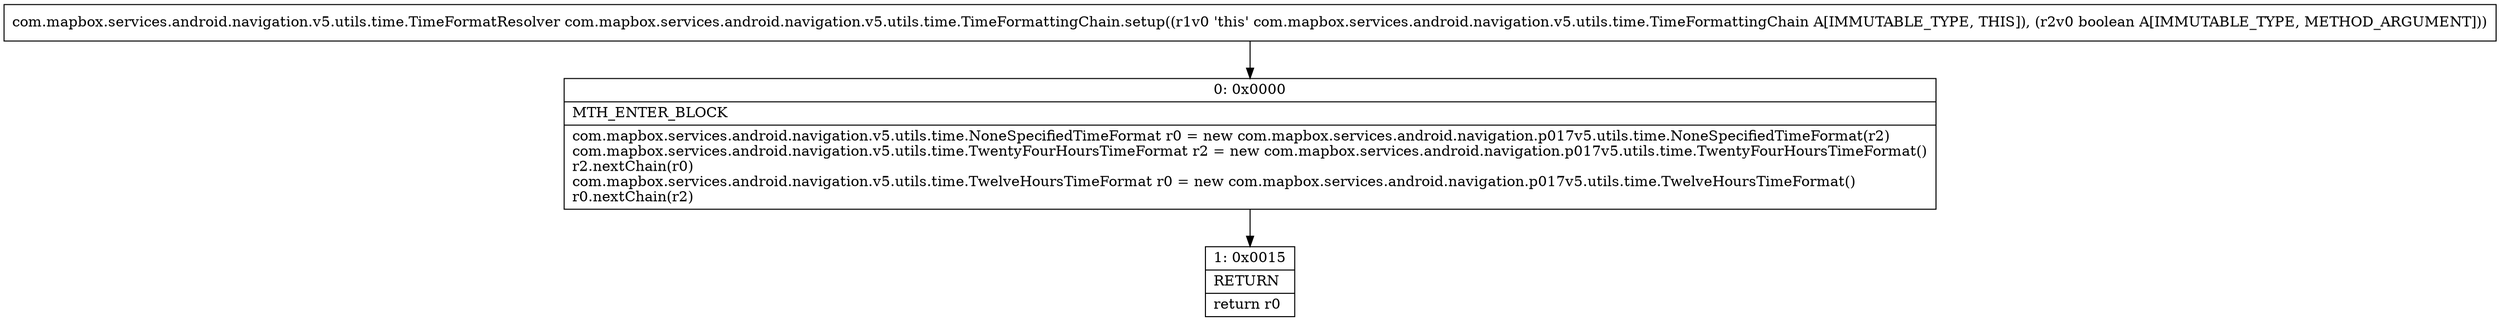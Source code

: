 digraph "CFG forcom.mapbox.services.android.navigation.v5.utils.time.TimeFormattingChain.setup(Z)Lcom\/mapbox\/services\/android\/navigation\/v5\/utils\/time\/TimeFormatResolver;" {
Node_0 [shape=record,label="{0\:\ 0x0000|MTH_ENTER_BLOCK\l|com.mapbox.services.android.navigation.v5.utils.time.NoneSpecifiedTimeFormat r0 = new com.mapbox.services.android.navigation.p017v5.utils.time.NoneSpecifiedTimeFormat(r2)\lcom.mapbox.services.android.navigation.v5.utils.time.TwentyFourHoursTimeFormat r2 = new com.mapbox.services.android.navigation.p017v5.utils.time.TwentyFourHoursTimeFormat()\lr2.nextChain(r0)\lcom.mapbox.services.android.navigation.v5.utils.time.TwelveHoursTimeFormat r0 = new com.mapbox.services.android.navigation.p017v5.utils.time.TwelveHoursTimeFormat()\lr0.nextChain(r2)\l}"];
Node_1 [shape=record,label="{1\:\ 0x0015|RETURN\l|return r0\l}"];
MethodNode[shape=record,label="{com.mapbox.services.android.navigation.v5.utils.time.TimeFormatResolver com.mapbox.services.android.navigation.v5.utils.time.TimeFormattingChain.setup((r1v0 'this' com.mapbox.services.android.navigation.v5.utils.time.TimeFormattingChain A[IMMUTABLE_TYPE, THIS]), (r2v0 boolean A[IMMUTABLE_TYPE, METHOD_ARGUMENT])) }"];
MethodNode -> Node_0;
Node_0 -> Node_1;
}

